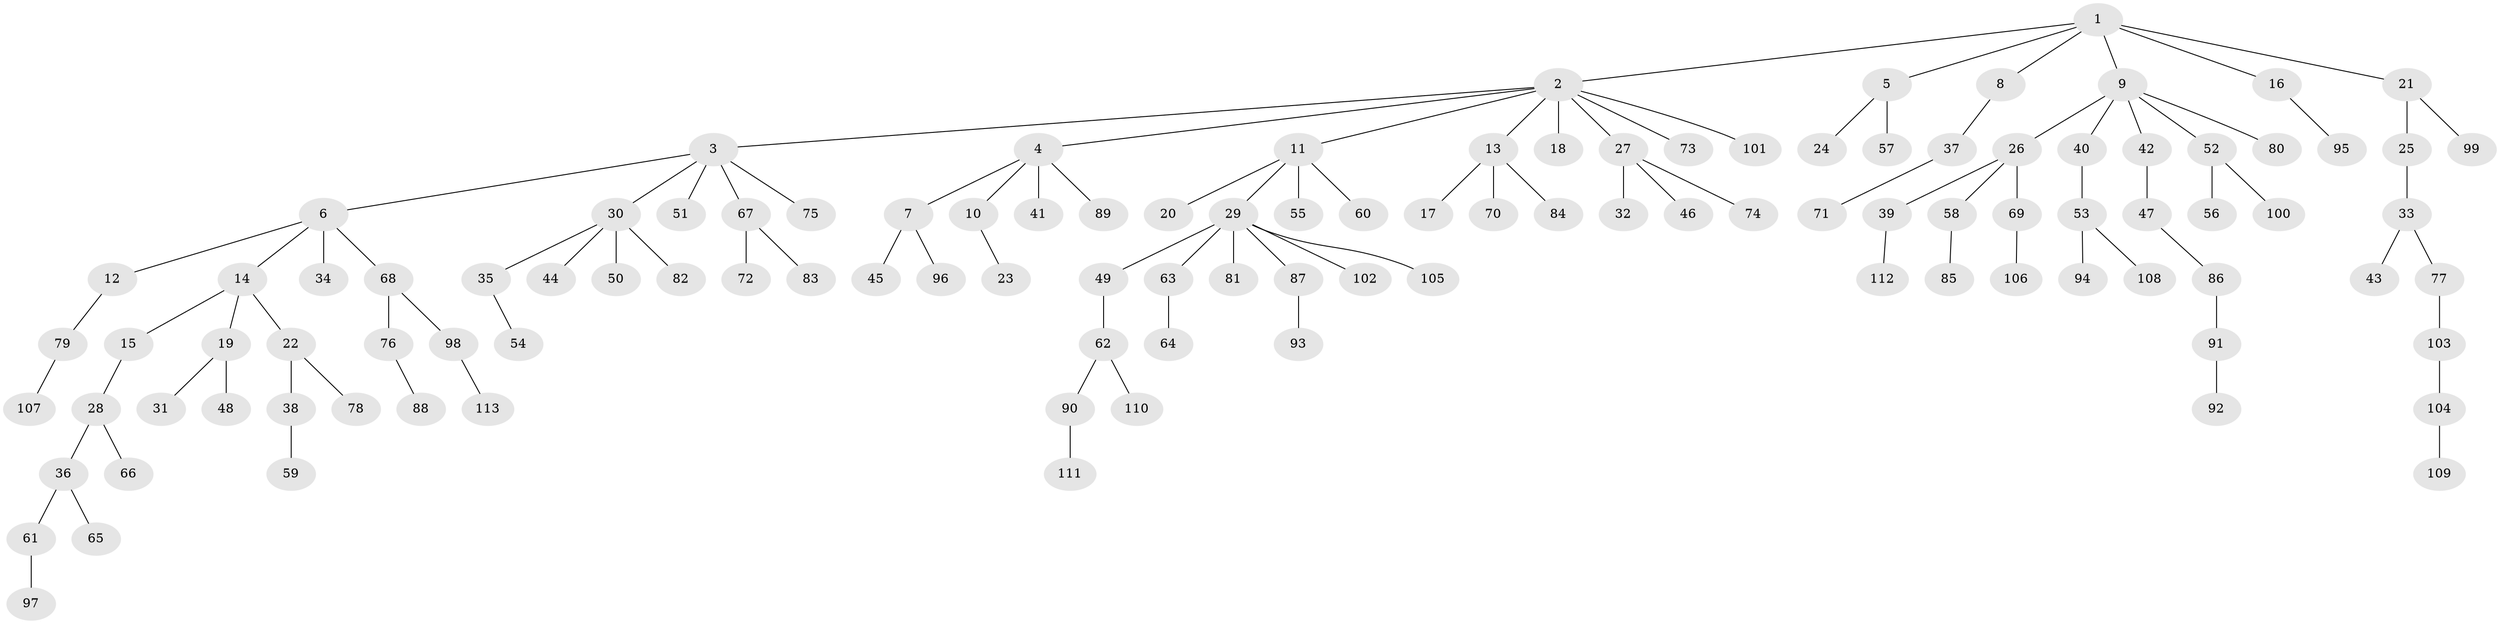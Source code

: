 // Generated by graph-tools (version 1.1) at 2025/53/03/09/25 04:53:03]
// undirected, 113 vertices, 112 edges
graph export_dot {
graph [start="1"]
  node [color=gray90,style=filled];
  1;
  2;
  3;
  4;
  5;
  6;
  7;
  8;
  9;
  10;
  11;
  12;
  13;
  14;
  15;
  16;
  17;
  18;
  19;
  20;
  21;
  22;
  23;
  24;
  25;
  26;
  27;
  28;
  29;
  30;
  31;
  32;
  33;
  34;
  35;
  36;
  37;
  38;
  39;
  40;
  41;
  42;
  43;
  44;
  45;
  46;
  47;
  48;
  49;
  50;
  51;
  52;
  53;
  54;
  55;
  56;
  57;
  58;
  59;
  60;
  61;
  62;
  63;
  64;
  65;
  66;
  67;
  68;
  69;
  70;
  71;
  72;
  73;
  74;
  75;
  76;
  77;
  78;
  79;
  80;
  81;
  82;
  83;
  84;
  85;
  86;
  87;
  88;
  89;
  90;
  91;
  92;
  93;
  94;
  95;
  96;
  97;
  98;
  99;
  100;
  101;
  102;
  103;
  104;
  105;
  106;
  107;
  108;
  109;
  110;
  111;
  112;
  113;
  1 -- 2;
  1 -- 5;
  1 -- 8;
  1 -- 9;
  1 -- 16;
  1 -- 21;
  2 -- 3;
  2 -- 4;
  2 -- 11;
  2 -- 13;
  2 -- 18;
  2 -- 27;
  2 -- 73;
  2 -- 101;
  3 -- 6;
  3 -- 30;
  3 -- 51;
  3 -- 67;
  3 -- 75;
  4 -- 7;
  4 -- 10;
  4 -- 41;
  4 -- 89;
  5 -- 24;
  5 -- 57;
  6 -- 12;
  6 -- 14;
  6 -- 34;
  6 -- 68;
  7 -- 45;
  7 -- 96;
  8 -- 37;
  9 -- 26;
  9 -- 40;
  9 -- 42;
  9 -- 52;
  9 -- 80;
  10 -- 23;
  11 -- 20;
  11 -- 29;
  11 -- 55;
  11 -- 60;
  12 -- 79;
  13 -- 17;
  13 -- 70;
  13 -- 84;
  14 -- 15;
  14 -- 19;
  14 -- 22;
  15 -- 28;
  16 -- 95;
  19 -- 31;
  19 -- 48;
  21 -- 25;
  21 -- 99;
  22 -- 38;
  22 -- 78;
  25 -- 33;
  26 -- 39;
  26 -- 58;
  26 -- 69;
  27 -- 32;
  27 -- 46;
  27 -- 74;
  28 -- 36;
  28 -- 66;
  29 -- 49;
  29 -- 63;
  29 -- 81;
  29 -- 87;
  29 -- 102;
  29 -- 105;
  30 -- 35;
  30 -- 44;
  30 -- 50;
  30 -- 82;
  33 -- 43;
  33 -- 77;
  35 -- 54;
  36 -- 61;
  36 -- 65;
  37 -- 71;
  38 -- 59;
  39 -- 112;
  40 -- 53;
  42 -- 47;
  47 -- 86;
  49 -- 62;
  52 -- 56;
  52 -- 100;
  53 -- 94;
  53 -- 108;
  58 -- 85;
  61 -- 97;
  62 -- 90;
  62 -- 110;
  63 -- 64;
  67 -- 72;
  67 -- 83;
  68 -- 76;
  68 -- 98;
  69 -- 106;
  76 -- 88;
  77 -- 103;
  79 -- 107;
  86 -- 91;
  87 -- 93;
  90 -- 111;
  91 -- 92;
  98 -- 113;
  103 -- 104;
  104 -- 109;
}
